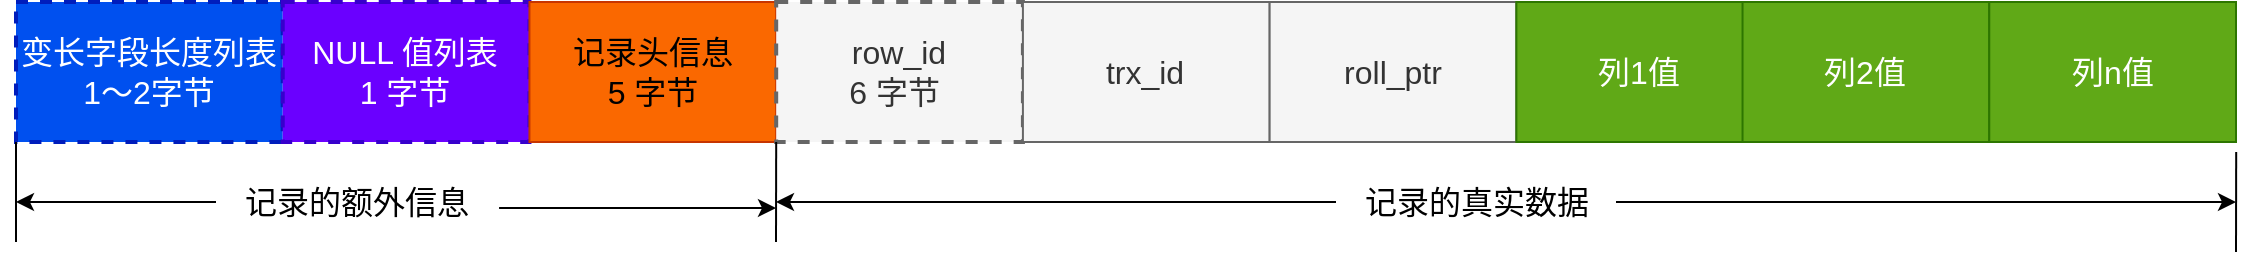 <mxfile version="20.6.0" type="github">
  <diagram id="mSCJkkQrYgX1uUQAmYo5" name="第 1 页">
    <mxGraphModel dx="1096" dy="683" grid="1" gridSize="10" guides="1" tooltips="1" connect="1" arrows="1" fold="1" page="1" pageScale="1" pageWidth="827" pageHeight="1169" math="0" shadow="0">
      <root>
        <mxCell id="0" />
        <mxCell id="1" parent="0" />
        <mxCell id="_HnwXd1EgrjlI_xJHXHv-1" value="变长字段长度列表&lt;br style=&quot;font-size: 16px;&quot;&gt;1～2字节" style="rounded=0;whiteSpace=wrap;html=1;dashed=1;fontSize=16;strokeWidth=2;fillColor=#0050ef;fontColor=#ffffff;strokeColor=#001DBC;" vertex="1" parent="1">
          <mxGeometry x="40" y="120" width="133.36" height="70" as="geometry" />
        </mxCell>
        <mxCell id="_HnwXd1EgrjlI_xJHXHv-2" value="NULL 值列表&lt;br style=&quot;font-size: 16px;&quot;&gt;1 字节" style="rounded=0;whiteSpace=wrap;html=1;dashed=1;fontSize=16;strokeWidth=2;fillColor=#6a00ff;fontColor=#ffffff;strokeColor=#3700CC;" vertex="1" parent="1">
          <mxGeometry x="173.364" y="120" width="123.364" height="70" as="geometry" />
        </mxCell>
        <mxCell id="_HnwXd1EgrjlI_xJHXHv-3" value="记录头信息&lt;br style=&quot;font-size: 16px;&quot;&gt;5 字节" style="rounded=0;whiteSpace=wrap;html=1;fontSize=16;fillColor=#fa6800;fontColor=#000000;strokeColor=#C73500;" vertex="1" parent="1">
          <mxGeometry x="296.729" y="120" width="123.364" height="70" as="geometry" />
        </mxCell>
        <mxCell id="_HnwXd1EgrjlI_xJHXHv-5" value="row_id&lt;br style=&quot;font-size: 16px;&quot;&gt;6 字节&amp;nbsp;" style="rounded=0;whiteSpace=wrap;html=1;dashed=1;fontSize=16;fillColor=#f5f5f5;fontColor=#333333;strokeColor=#666666;strokeWidth=2;" vertex="1" parent="1">
          <mxGeometry x="420.093" y="120" width="123.364" height="70" as="geometry" />
        </mxCell>
        <mxCell id="_HnwXd1EgrjlI_xJHXHv-6" value="trx_id" style="rounded=0;whiteSpace=wrap;html=1;fontSize=16;fillColor=#f5f5f5;fontColor=#333333;strokeColor=#666666;" vertex="1" parent="1">
          <mxGeometry x="543.458" y="120" width="123.364" height="70" as="geometry" />
        </mxCell>
        <mxCell id="_HnwXd1EgrjlI_xJHXHv-7" value="roll_ptr" style="rounded=0;whiteSpace=wrap;html=1;fontSize=16;fillColor=#f5f5f5;fontColor=#333333;strokeColor=#666666;" vertex="1" parent="1">
          <mxGeometry x="666.822" y="120" width="123.364" height="70" as="geometry" />
        </mxCell>
        <mxCell id="_HnwXd1EgrjlI_xJHXHv-8" value="列1值" style="rounded=0;whiteSpace=wrap;html=1;fontSize=16;fillColor=#60a917;fontColor=#ffffff;strokeColor=#2D7600;" vertex="1" parent="1">
          <mxGeometry x="790.187" y="120" width="123.364" height="70" as="geometry" />
        </mxCell>
        <mxCell id="_HnwXd1EgrjlI_xJHXHv-9" value="列2值" style="rounded=0;whiteSpace=wrap;html=1;fontSize=16;fillColor=#60a917;fontColor=#ffffff;strokeColor=#2D7600;" vertex="1" parent="1">
          <mxGeometry x="903.271" y="120" width="123.364" height="70" as="geometry" />
        </mxCell>
        <mxCell id="_HnwXd1EgrjlI_xJHXHv-10" value="列n值" style="rounded=0;whiteSpace=wrap;html=1;fontSize=16;fillColor=#60a917;fontColor=#ffffff;strokeColor=#2D7600;" vertex="1" parent="1">
          <mxGeometry x="1026.636" y="120" width="123.364" height="70" as="geometry" />
        </mxCell>
        <mxCell id="_HnwXd1EgrjlI_xJHXHv-12" value="" style="endArrow=none;html=1;rounded=0;fontSize=16;entryX=0;entryY=1;entryDx=0;entryDy=0;" edge="1" parent="1" target="_HnwXd1EgrjlI_xJHXHv-1">
          <mxGeometry width="50" height="50" relative="1" as="geometry">
            <mxPoint x="40" y="240" as="sourcePoint" />
            <mxPoint x="90" y="220" as="targetPoint" />
          </mxGeometry>
        </mxCell>
        <mxCell id="_HnwXd1EgrjlI_xJHXHv-13" value="" style="endArrow=none;html=1;rounded=0;fontSize=16;entryX=1;entryY=1;entryDx=0;entryDy=0;" edge="1" parent="1" target="_HnwXd1EgrjlI_xJHXHv-3">
          <mxGeometry width="50" height="50" relative="1" as="geometry">
            <mxPoint x="420" y="240" as="sourcePoint" />
            <mxPoint x="500" y="230" as="targetPoint" />
          </mxGeometry>
        </mxCell>
        <mxCell id="_HnwXd1EgrjlI_xJHXHv-14" value="记录的额外信息" style="text;html=1;align=center;verticalAlign=middle;resizable=0;points=[];autosize=1;strokeColor=none;fillColor=none;fontSize=16;" vertex="1" parent="1">
          <mxGeometry x="140" y="205" width="140" height="30" as="geometry" />
        </mxCell>
        <mxCell id="_HnwXd1EgrjlI_xJHXHv-18" value="" style="endArrow=none;html=1;rounded=0;fontSize=16;entryX=1;entryY=1;entryDx=0;entryDy=0;" edge="1" parent="1">
          <mxGeometry width="50" height="50" relative="1" as="geometry">
            <mxPoint x="1150" y="245" as="sourcePoint" />
            <mxPoint x="1150.093" y="195" as="targetPoint" />
          </mxGeometry>
        </mxCell>
        <mxCell id="_HnwXd1EgrjlI_xJHXHv-19" value="记录的真实数据" style="text;html=1;align=center;verticalAlign=middle;resizable=0;points=[];autosize=1;strokeColor=none;fillColor=none;fontSize=16;" vertex="1" parent="1">
          <mxGeometry x="700" y="205" width="140" height="30" as="geometry" />
        </mxCell>
        <mxCell id="_HnwXd1EgrjlI_xJHXHv-20" value="" style="endArrow=classic;html=1;rounded=0;fontSize=16;exitX=1.011;exitY=0.6;exitDx=0;exitDy=0;exitPerimeter=0;" edge="1" parent="1" source="_HnwXd1EgrjlI_xJHXHv-14">
          <mxGeometry width="50" height="50" relative="1" as="geometry">
            <mxPoint x="330" y="340" as="sourcePoint" />
            <mxPoint x="420" y="223" as="targetPoint" />
          </mxGeometry>
        </mxCell>
        <mxCell id="_HnwXd1EgrjlI_xJHXHv-22" value="" style="endArrow=classic;html=1;rounded=0;fontSize=16;" edge="1" parent="1" source="_HnwXd1EgrjlI_xJHXHv-14">
          <mxGeometry width="50" height="50" relative="1" as="geometry">
            <mxPoint x="140" y="350" as="sourcePoint" />
            <mxPoint x="40" y="220" as="targetPoint" />
          </mxGeometry>
        </mxCell>
        <mxCell id="_HnwXd1EgrjlI_xJHXHv-23" value="" style="endArrow=classic;html=1;rounded=0;fontSize=16;" edge="1" parent="1" source="_HnwXd1EgrjlI_xJHXHv-19">
          <mxGeometry width="50" height="50" relative="1" as="geometry">
            <mxPoint x="650" y="340" as="sourcePoint" />
            <mxPoint x="420" y="220" as="targetPoint" />
          </mxGeometry>
        </mxCell>
        <mxCell id="_HnwXd1EgrjlI_xJHXHv-24" value="" style="endArrow=classic;html=1;rounded=0;fontSize=16;" edge="1" parent="1" source="_HnwXd1EgrjlI_xJHXHv-19">
          <mxGeometry width="50" height="50" relative="1" as="geometry">
            <mxPoint x="1050" y="270" as="sourcePoint" />
            <mxPoint x="1150" y="220" as="targetPoint" />
          </mxGeometry>
        </mxCell>
      </root>
    </mxGraphModel>
  </diagram>
</mxfile>
